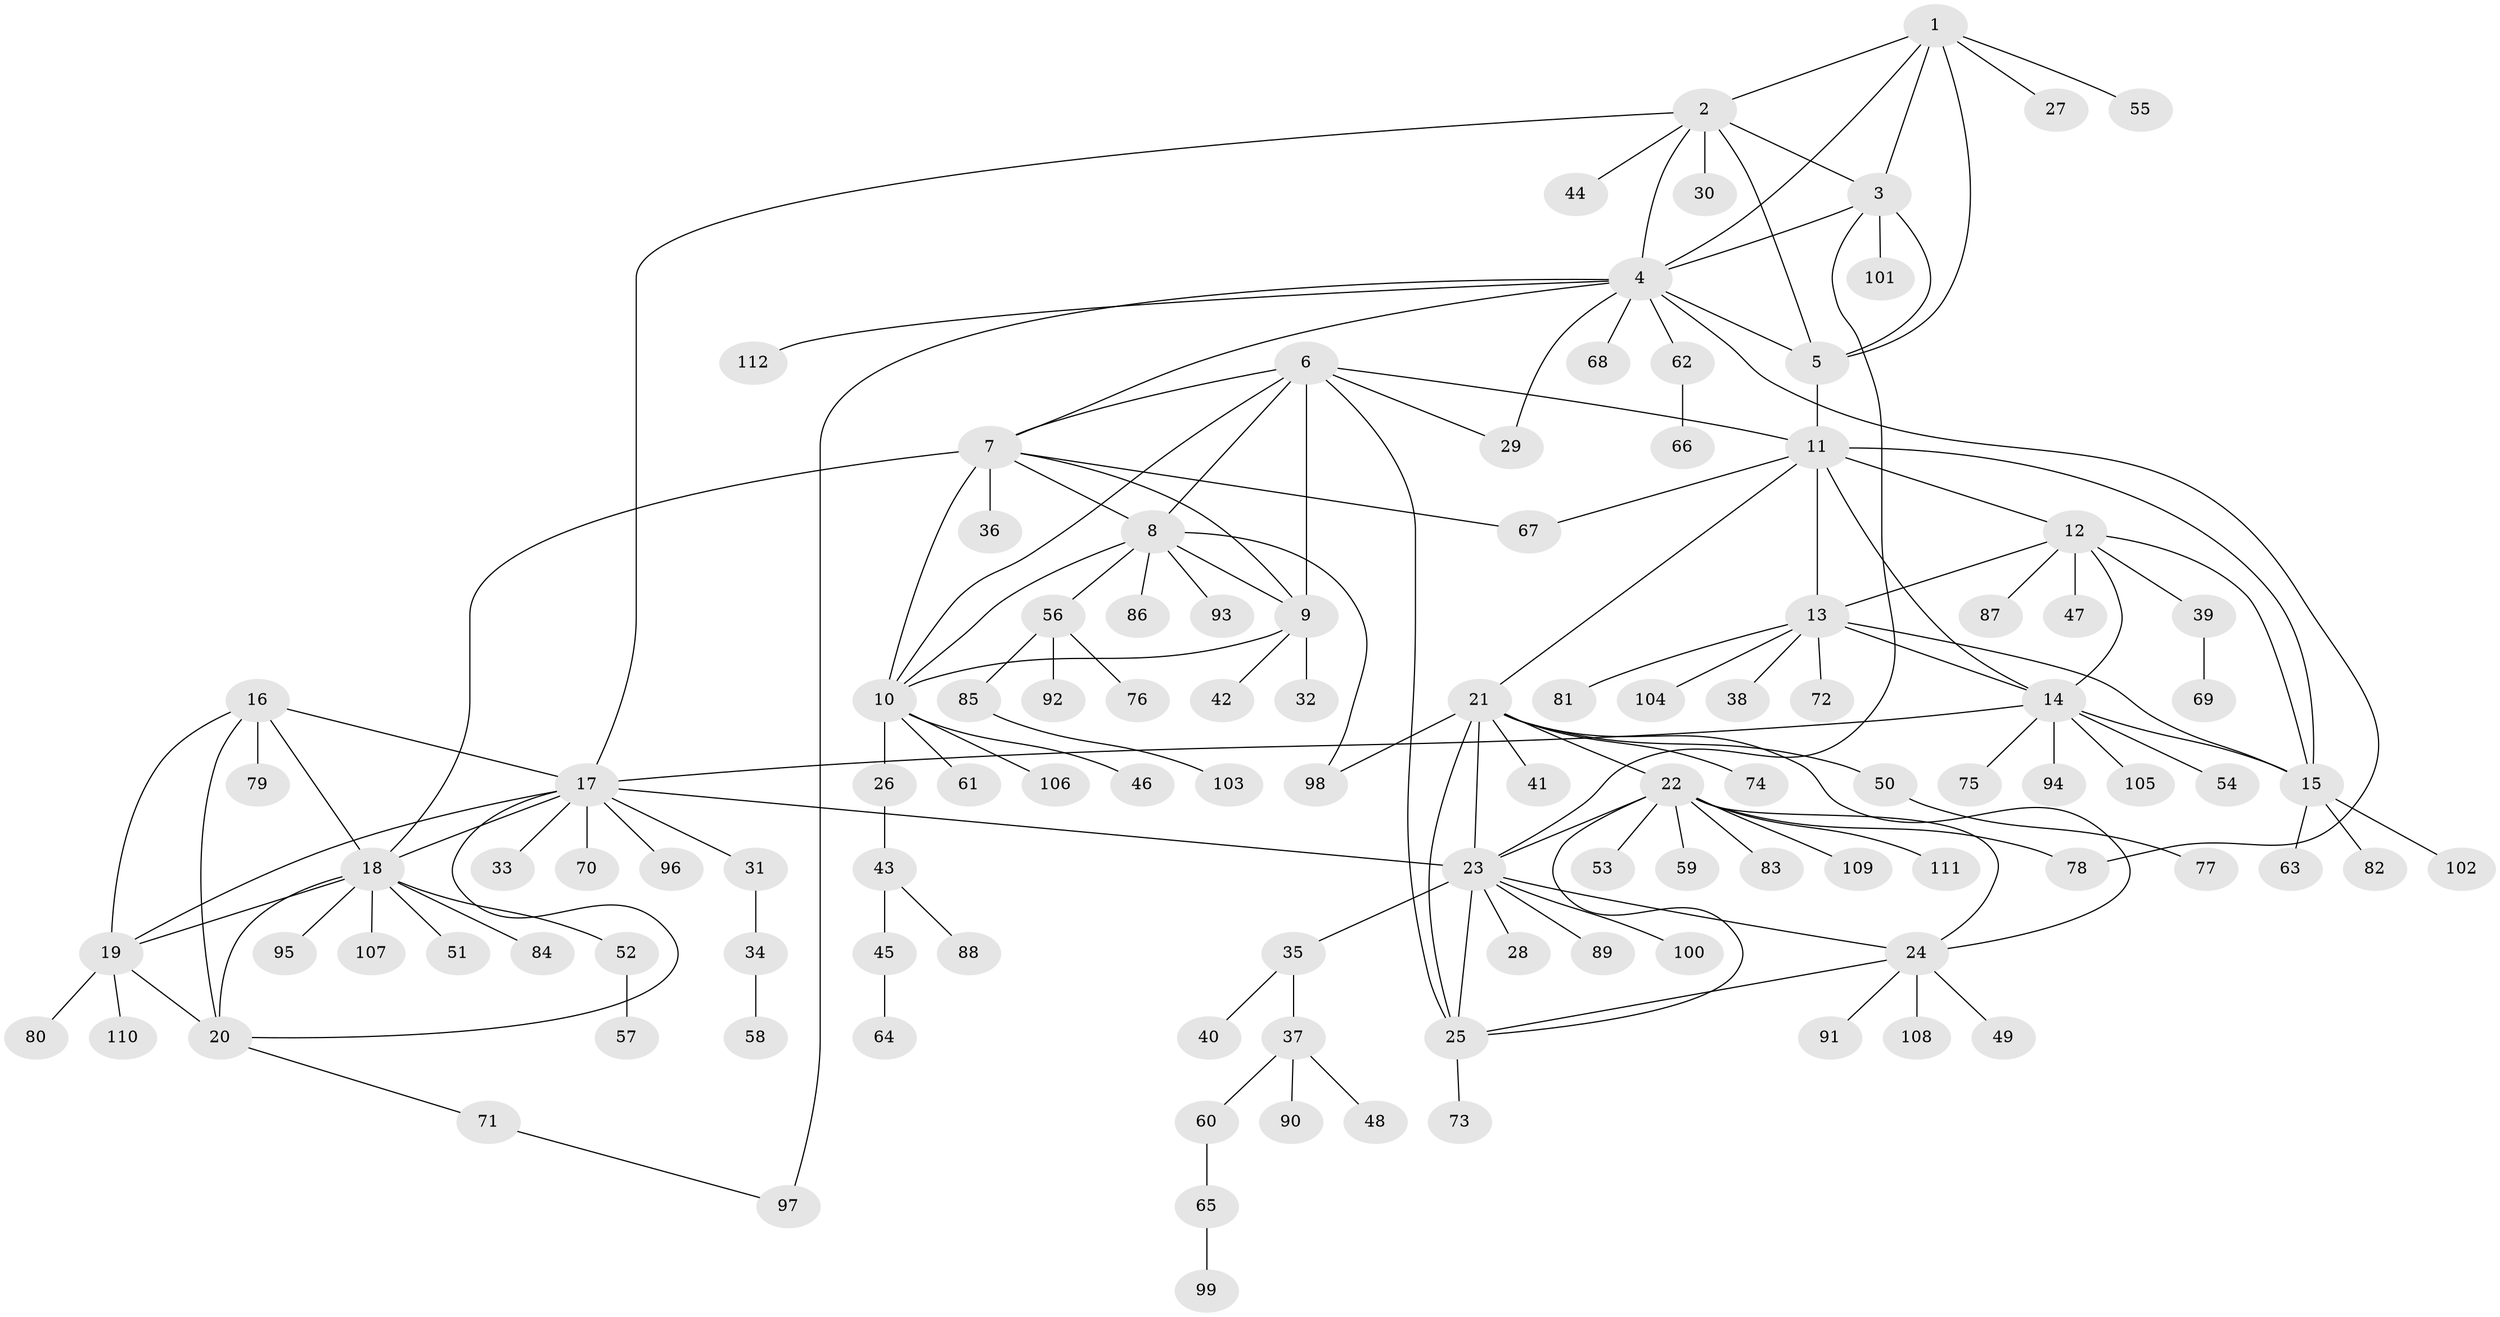 // coarse degree distribution, {6: 0.05128205128205128, 9: 0.01282051282051282, 13: 0.01282051282051282, 10: 0.01282051282051282, 7: 0.01282051282051282, 8: 0.01282051282051282, 15: 0.01282051282051282, 4: 0.02564102564102564, 18: 0.01282051282051282, 1: 0.7692307692307693, 2: 0.0641025641025641}
// Generated by graph-tools (version 1.1) at 2025/59/03/04/25 21:59:07]
// undirected, 112 vertices, 152 edges
graph export_dot {
graph [start="1"]
  node [color=gray90,style=filled];
  1;
  2;
  3;
  4;
  5;
  6;
  7;
  8;
  9;
  10;
  11;
  12;
  13;
  14;
  15;
  16;
  17;
  18;
  19;
  20;
  21;
  22;
  23;
  24;
  25;
  26;
  27;
  28;
  29;
  30;
  31;
  32;
  33;
  34;
  35;
  36;
  37;
  38;
  39;
  40;
  41;
  42;
  43;
  44;
  45;
  46;
  47;
  48;
  49;
  50;
  51;
  52;
  53;
  54;
  55;
  56;
  57;
  58;
  59;
  60;
  61;
  62;
  63;
  64;
  65;
  66;
  67;
  68;
  69;
  70;
  71;
  72;
  73;
  74;
  75;
  76;
  77;
  78;
  79;
  80;
  81;
  82;
  83;
  84;
  85;
  86;
  87;
  88;
  89;
  90;
  91;
  92;
  93;
  94;
  95;
  96;
  97;
  98;
  99;
  100;
  101;
  102;
  103;
  104;
  105;
  106;
  107;
  108;
  109;
  110;
  111;
  112;
  1 -- 2;
  1 -- 3;
  1 -- 4;
  1 -- 5;
  1 -- 27;
  1 -- 55;
  2 -- 3;
  2 -- 4;
  2 -- 5;
  2 -- 17;
  2 -- 30;
  2 -- 44;
  3 -- 4;
  3 -- 5;
  3 -- 23;
  3 -- 101;
  4 -- 5;
  4 -- 7;
  4 -- 29;
  4 -- 62;
  4 -- 68;
  4 -- 78;
  4 -- 97;
  4 -- 112;
  5 -- 11;
  6 -- 7;
  6 -- 8;
  6 -- 9;
  6 -- 10;
  6 -- 11;
  6 -- 25;
  6 -- 29;
  7 -- 8;
  7 -- 9;
  7 -- 10;
  7 -- 18;
  7 -- 36;
  7 -- 67;
  8 -- 9;
  8 -- 10;
  8 -- 56;
  8 -- 86;
  8 -- 93;
  8 -- 98;
  9 -- 10;
  9 -- 32;
  9 -- 42;
  10 -- 26;
  10 -- 46;
  10 -- 61;
  10 -- 106;
  11 -- 12;
  11 -- 13;
  11 -- 14;
  11 -- 15;
  11 -- 21;
  11 -- 67;
  12 -- 13;
  12 -- 14;
  12 -- 15;
  12 -- 39;
  12 -- 47;
  12 -- 87;
  13 -- 14;
  13 -- 15;
  13 -- 38;
  13 -- 72;
  13 -- 81;
  13 -- 104;
  14 -- 15;
  14 -- 17;
  14 -- 54;
  14 -- 75;
  14 -- 94;
  14 -- 105;
  15 -- 63;
  15 -- 82;
  15 -- 102;
  16 -- 17;
  16 -- 18;
  16 -- 19;
  16 -- 20;
  16 -- 79;
  17 -- 18;
  17 -- 19;
  17 -- 20;
  17 -- 23;
  17 -- 31;
  17 -- 33;
  17 -- 70;
  17 -- 96;
  18 -- 19;
  18 -- 20;
  18 -- 51;
  18 -- 52;
  18 -- 84;
  18 -- 95;
  18 -- 107;
  19 -- 20;
  19 -- 80;
  19 -- 110;
  20 -- 71;
  21 -- 22;
  21 -- 23;
  21 -- 24;
  21 -- 25;
  21 -- 41;
  21 -- 50;
  21 -- 74;
  21 -- 98;
  22 -- 23;
  22 -- 24;
  22 -- 25;
  22 -- 53;
  22 -- 59;
  22 -- 78;
  22 -- 83;
  22 -- 109;
  22 -- 111;
  23 -- 24;
  23 -- 25;
  23 -- 28;
  23 -- 35;
  23 -- 89;
  23 -- 100;
  24 -- 25;
  24 -- 49;
  24 -- 91;
  24 -- 108;
  25 -- 73;
  26 -- 43;
  31 -- 34;
  34 -- 58;
  35 -- 37;
  35 -- 40;
  37 -- 48;
  37 -- 60;
  37 -- 90;
  39 -- 69;
  43 -- 45;
  43 -- 88;
  45 -- 64;
  50 -- 77;
  52 -- 57;
  56 -- 76;
  56 -- 85;
  56 -- 92;
  60 -- 65;
  62 -- 66;
  65 -- 99;
  71 -- 97;
  85 -- 103;
}
